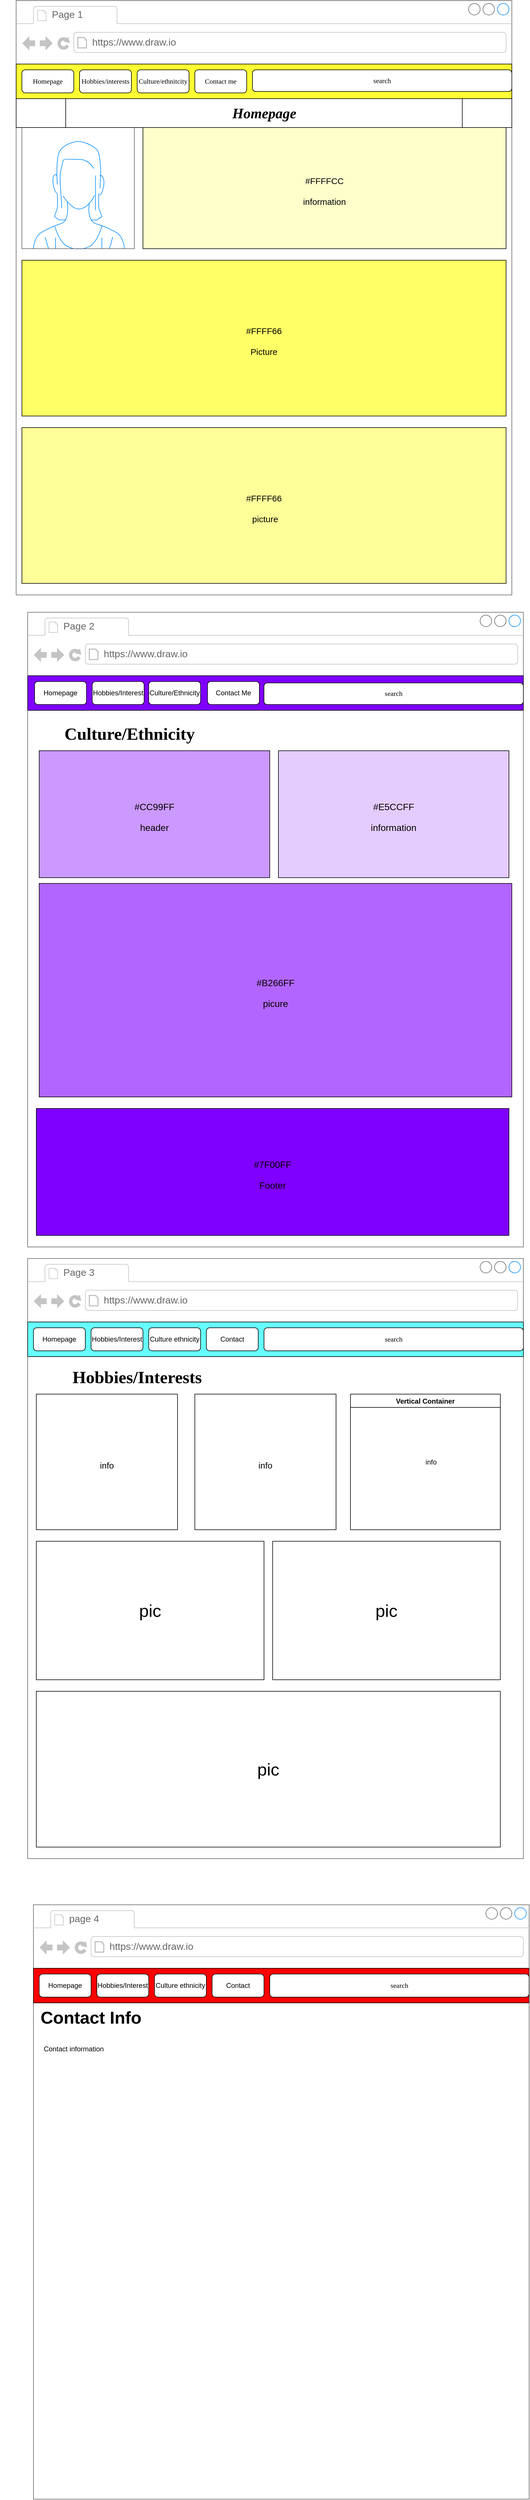 <mxfile version="14.6.11" type="github" pages="2">
  <diagram id="yuDhf0TOWfs8fFIYCiWx" name="Page-1">
    <mxGraphModel dx="2272" dy="794" grid="1" gridSize="10" guides="1" tooltips="1" connect="1" arrows="1" fold="1" page="1" pageScale="1" pageWidth="850" pageHeight="1100" math="0" shadow="0">
      <root>
        <mxCell id="0" />
        <mxCell id="1" parent="0" />
        <mxCell id="6kUc-nbutkC8Rg-sOoLc-2" value="" style="strokeWidth=1;shadow=0;dashed=0;align=center;html=1;shape=mxgraph.mockup.containers.browserWindow;rSize=0;strokeColor=#666666;strokeColor2=#008cff;strokeColor3=#c4c4c4;mainText=,;recursiveResize=0;" parent="1" vertex="1">
          <mxGeometry x="-30" y="20" width="860" height="1030" as="geometry" />
        </mxCell>
        <mxCell id="6kUc-nbutkC8Rg-sOoLc-3" value="Page 1" style="strokeWidth=1;shadow=0;dashed=0;align=center;html=1;shape=mxgraph.mockup.containers.anchor;fontSize=17;fontColor=#666666;align=left;" parent="6kUc-nbutkC8Rg-sOoLc-2" vertex="1">
          <mxGeometry x="60" y="12" width="110" height="26" as="geometry" />
        </mxCell>
        <mxCell id="6kUc-nbutkC8Rg-sOoLc-4" value="https://www.draw.io" style="strokeWidth=1;shadow=0;dashed=0;align=center;html=1;shape=mxgraph.mockup.containers.anchor;rSize=0;fontSize=17;fontColor=#666666;align=left;" parent="6kUc-nbutkC8Rg-sOoLc-2" vertex="1">
          <mxGeometry x="130" y="60" width="250" height="26" as="geometry" />
        </mxCell>
        <mxCell id="6kUc-nbutkC8Rg-sOoLc-5" value="" style="rounded=0;whiteSpace=wrap;html=1;fillColor=#FFFF33;" parent="6kUc-nbutkC8Rg-sOoLc-2" vertex="1">
          <mxGeometry y="110" width="860" height="60" as="geometry" />
        </mxCell>
        <mxCell id="6kUc-nbutkC8Rg-sOoLc-6" value="&lt;font face=&quot;Times New Roman&quot;&gt;Homepage&lt;/font&gt;" style="rounded=1;whiteSpace=wrap;html=1;" parent="6kUc-nbutkC8Rg-sOoLc-2" vertex="1">
          <mxGeometry x="10" y="120" width="90" height="40" as="geometry" />
        </mxCell>
        <mxCell id="6kUc-nbutkC8Rg-sOoLc-7" value="&lt;font face=&quot;Times New Roman&quot;&gt;Hobbies/interests&lt;/font&gt;" style="rounded=1;whiteSpace=wrap;html=1;" parent="6kUc-nbutkC8Rg-sOoLc-2" vertex="1">
          <mxGeometry x="110" y="120" width="90" height="40" as="geometry" />
        </mxCell>
        <mxCell id="6kUc-nbutkC8Rg-sOoLc-8" value="&lt;font face=&quot;Times New Roman&quot;&gt;Culture/ethnitcity&lt;/font&gt;" style="rounded=1;whiteSpace=wrap;html=1;" parent="6kUc-nbutkC8Rg-sOoLc-2" vertex="1">
          <mxGeometry x="210" y="120" width="90" height="40" as="geometry" />
        </mxCell>
        <mxCell id="6kUc-nbutkC8Rg-sOoLc-9" value="&lt;font face=&quot;Times New Roman&quot;&gt;Contact me&lt;/font&gt;" style="rounded=1;whiteSpace=wrap;html=1;" parent="6kUc-nbutkC8Rg-sOoLc-2" vertex="1">
          <mxGeometry x="310" y="120" width="90" height="40" as="geometry" />
        </mxCell>
        <mxCell id="6kUc-nbutkC8Rg-sOoLc-10" value="&lt;font face=&quot;Times New Roman&quot;&gt;search&lt;/font&gt;" style="rounded=1;whiteSpace=wrap;html=1;" parent="6kUc-nbutkC8Rg-sOoLc-2" vertex="1">
          <mxGeometry x="410" y="120" width="450" height="37.5" as="geometry" />
        </mxCell>
        <mxCell id="6kUc-nbutkC8Rg-sOoLc-12" value="" style="verticalLabelPosition=bottom;shadow=0;dashed=0;align=center;html=1;verticalAlign=top;strokeWidth=1;shape=mxgraph.mockup.containers.userFemale;strokeColor=#666666;strokeColor2=#008cff;" parent="6kUc-nbutkC8Rg-sOoLc-2" vertex="1">
          <mxGeometry x="10" y="220" width="195" height="210" as="geometry" />
        </mxCell>
        <mxCell id="6kUc-nbutkC8Rg-sOoLc-14" value="&lt;font style=&quot;font-size: 15px&quot;&gt;#FFFFCC&lt;br&gt;information&lt;/font&gt;" style="rounded=0;whiteSpace=wrap;html=1;fontSize=30;fillColor=#FFFFCC;" parent="6kUc-nbutkC8Rg-sOoLc-2" vertex="1">
          <mxGeometry x="220" y="220" width="630" height="210" as="geometry" />
        </mxCell>
        <mxCell id="6kUc-nbutkC8Rg-sOoLc-16" value="&lt;font style=&quot;font-size: 15px&quot;&gt;#FFFF66&lt;br&gt;&lt;/font&gt;&lt;font style=&quot;font-size: 15px&quot;&gt;Picture&lt;/font&gt;" style="rounded=0;whiteSpace=wrap;html=1;fontSize=30;fillColor=#FFFF66;" parent="6kUc-nbutkC8Rg-sOoLc-2" vertex="1">
          <mxGeometry x="10" y="450" width="840" height="270" as="geometry" />
        </mxCell>
        <mxCell id="6kUc-nbutkC8Rg-sOoLc-15" value="&lt;font style=&quot;font-size: 15px&quot;&gt;#FFFF66&lt;br&gt;&amp;nbsp;picture&lt;/font&gt;" style="rounded=0;whiteSpace=wrap;html=1;fontSize=30;fillColor=#FFFF99;" parent="6kUc-nbutkC8Rg-sOoLc-2" vertex="1">
          <mxGeometry x="10" y="740" width="840" height="270" as="geometry" />
        </mxCell>
        <mxCell id="1_Nw49JVUMyWTImv5nWf-1" value="" style="shape=process;whiteSpace=wrap;html=1;backgroundOutline=1;fontSize=25;" parent="6kUc-nbutkC8Rg-sOoLc-2" vertex="1">
          <mxGeometry y="170" width="860" height="50" as="geometry" />
        </mxCell>
        <mxCell id="6kUc-nbutkC8Rg-sOoLc-13" value="&lt;font face=&quot;Lucida Console&quot; style=&quot;font-size: 25px;&quot;&gt;Homepage&lt;/font&gt;" style="text;html=1;strokeColor=none;fillColor=none;align=center;verticalAlign=middle;whiteSpace=wrap;rounded=0;fontSize=25;fontStyle=3" parent="6kUc-nbutkC8Rg-sOoLc-2" vertex="1">
          <mxGeometry x="337.5" y="165" width="185" height="60" as="geometry" />
        </mxCell>
        <mxCell id="6kUc-nbutkC8Rg-sOoLc-18" value="" style="strokeWidth=1;shadow=0;dashed=0;align=center;html=1;shape=mxgraph.mockup.containers.browserWindow;rSize=0;strokeColor=#666666;strokeColor2=#008cff;strokeColor3=#c4c4c4;mainText=,;recursiveResize=0;fontSize=30;" parent="1" vertex="1">
          <mxGeometry x="-10" y="1080" width="860" height="1100" as="geometry" />
        </mxCell>
        <mxCell id="6kUc-nbutkC8Rg-sOoLc-19" value="Page 2" style="strokeWidth=1;shadow=0;dashed=0;align=center;html=1;shape=mxgraph.mockup.containers.anchor;fontSize=17;fontColor=#666666;align=left;" parent="6kUc-nbutkC8Rg-sOoLc-18" vertex="1">
          <mxGeometry x="60" y="12" width="110" height="26" as="geometry" />
        </mxCell>
        <mxCell id="6kUc-nbutkC8Rg-sOoLc-20" value="https://www.draw.io" style="strokeWidth=1;shadow=0;dashed=0;align=center;html=1;shape=mxgraph.mockup.containers.anchor;rSize=0;fontSize=17;fontColor=#666666;align=left;" parent="6kUc-nbutkC8Rg-sOoLc-18" vertex="1">
          <mxGeometry x="130" y="60" width="250" height="26" as="geometry" />
        </mxCell>
        <mxCell id="6kUc-nbutkC8Rg-sOoLc-23" value="" style="rounded=0;whiteSpace=wrap;html=1;fontSize=30;fontColor=#FF0000;fillColor=#7F00FF;" parent="6kUc-nbutkC8Rg-sOoLc-18" vertex="1">
          <mxGeometry y="110" width="860" height="60" as="geometry" />
        </mxCell>
        <mxCell id="6kUc-nbutkC8Rg-sOoLc-24" value="Homepage" style="rounded=1;whiteSpace=wrap;html=1;" parent="6kUc-nbutkC8Rg-sOoLc-18" vertex="1">
          <mxGeometry x="12" y="120" width="90" height="40" as="geometry" />
        </mxCell>
        <mxCell id="6kUc-nbutkC8Rg-sOoLc-30" value="Hobbies/Interest" style="rounded=1;whiteSpace=wrap;html=1;" parent="6kUc-nbutkC8Rg-sOoLc-18" vertex="1">
          <mxGeometry x="112" y="120" width="90" height="40" as="geometry" />
        </mxCell>
        <mxCell id="6kUc-nbutkC8Rg-sOoLc-31" value="Culture/Ethnicity" style="rounded=1;whiteSpace=wrap;html=1;" parent="6kUc-nbutkC8Rg-sOoLc-18" vertex="1">
          <mxGeometry x="210" y="120" width="90" height="40" as="geometry" />
        </mxCell>
        <mxCell id="6kUc-nbutkC8Rg-sOoLc-32" value="Contact Me" style="rounded=1;whiteSpace=wrap;html=1;" parent="6kUc-nbutkC8Rg-sOoLc-18" vertex="1">
          <mxGeometry x="312" y="120" width="90" height="40" as="geometry" />
        </mxCell>
        <mxCell id="6kUc-nbutkC8Rg-sOoLc-33" value="&lt;font face=&quot;Times New Roman&quot;&gt;search&lt;/font&gt;" style="rounded=1;whiteSpace=wrap;html=1;" parent="6kUc-nbutkC8Rg-sOoLc-18" vertex="1">
          <mxGeometry x="410" y="122.5" width="450" height="37.5" as="geometry" />
        </mxCell>
        <mxCell id="6kUc-nbutkC8Rg-sOoLc-35" value="&lt;b&gt;&lt;font face=&quot;Lucida Console&quot;&gt;Culture/Ethnicity&lt;/font&gt;&lt;/b&gt;" style="text;html=1;strokeColor=none;fillColor=none;align=center;verticalAlign=middle;whiteSpace=wrap;rounded=0;fontSize=30;" parent="6kUc-nbutkC8Rg-sOoLc-18" vertex="1">
          <mxGeometry x="-48" y="160" width="450" height="100" as="geometry" />
        </mxCell>
        <mxCell id="6kUc-nbutkC8Rg-sOoLc-36" value="&lt;font style=&quot;font-size: 16px&quot;&gt;#CC99FF&lt;br&gt;header&lt;/font&gt;" style="rounded=0;whiteSpace=wrap;html=1;fontSize=30;fillColor=#CC99FF;" parent="6kUc-nbutkC8Rg-sOoLc-18" vertex="1">
          <mxGeometry x="20" y="240" width="400" height="220" as="geometry" />
        </mxCell>
        <mxCell id="6kUc-nbutkC8Rg-sOoLc-37" value="&lt;font style=&quot;font-size: 16px&quot;&gt;#E5CCFF&lt;br&gt;information&lt;/font&gt;" style="rounded=0;whiteSpace=wrap;html=1;fontSize=30;fillColor=#E5CCFF;" parent="6kUc-nbutkC8Rg-sOoLc-18" vertex="1">
          <mxGeometry x="435" y="240" width="400" height="220" as="geometry" />
        </mxCell>
        <mxCell id="6kUc-nbutkC8Rg-sOoLc-38" value="&lt;font style=&quot;font-size: 16px&quot;&gt;#B266FF&lt;br&gt;picure&lt;br&gt;&lt;/font&gt;" style="rounded=0;whiteSpace=wrap;html=1;fontSize=30;fillColor=#B266FF;" parent="6kUc-nbutkC8Rg-sOoLc-18" vertex="1">
          <mxGeometry x="20" y="470" width="820" height="370" as="geometry" />
        </mxCell>
        <mxCell id="6kUc-nbutkC8Rg-sOoLc-39" value="&lt;font style=&quot;font-size: 16px&quot;&gt;#7F00FF&lt;br&gt;Footer&lt;br&gt;&lt;/font&gt;" style="rounded=0;whiteSpace=wrap;html=1;fontSize=30;fillColor=#7F00FF;" parent="6kUc-nbutkC8Rg-sOoLc-18" vertex="1">
          <mxGeometry x="15" y="860" width="820" height="220" as="geometry" />
        </mxCell>
        <mxCell id="1_Nw49JVUMyWTImv5nWf-3" value="" style="shape=image;html=1;verticalAlign=top;verticalLabelPosition=bottom;labelBackgroundColor=#ffffff;imageAspect=0;aspect=fixed;image=https://cdn1.iconfinder.com/data/icons/ensign-11/512/258_Ensign_Flag_Nation_tonga-128.png;fontSize=25;" parent="6kUc-nbutkC8Rg-sOoLc-18" vertex="1">
          <mxGeometry x="735" y="160" width="100" height="100" as="geometry" />
        </mxCell>
        <mxCell id="1_Nw49JVUMyWTImv5nWf-7" value="" style="shape=image;html=1;verticalAlign=top;verticalLabelPosition=bottom;labelBackgroundColor=#ffffff;imageAspect=0;aspect=fixed;image=https://cdn2.iconfinder.com/data/icons/flags_gosquared/64/South-Africa.png;fontSize=25;" parent="6kUc-nbutkC8Rg-sOoLc-18" vertex="1">
          <mxGeometry x="630" y="165" width="90" height="90" as="geometry" />
        </mxCell>
        <mxCell id="_le38-5Dojq-kRgqYlVq-1" value="" style="strokeWidth=1;shadow=0;dashed=0;align=center;html=1;shape=mxgraph.mockup.containers.browserWindow;rSize=0;strokeColor=#666666;strokeColor2=#008cff;strokeColor3=#c4c4c4;mainText=,;recursiveResize=0;" parent="1" vertex="1">
          <mxGeometry y="3320" width="860" height="1030" as="geometry" />
        </mxCell>
        <mxCell id="_le38-5Dojq-kRgqYlVq-2" value="page 4&lt;br&gt;" style="strokeWidth=1;shadow=0;dashed=0;align=center;html=1;shape=mxgraph.mockup.containers.anchor;fontSize=17;fontColor=#666666;align=left;" parent="_le38-5Dojq-kRgqYlVq-1" vertex="1">
          <mxGeometry x="60" y="12" width="110" height="26" as="geometry" />
        </mxCell>
        <mxCell id="_le38-5Dojq-kRgqYlVq-3" value="https://www.draw.io" style="strokeWidth=1;shadow=0;dashed=0;align=center;html=1;shape=mxgraph.mockup.containers.anchor;rSize=0;fontSize=17;fontColor=#666666;align=left;" parent="_le38-5Dojq-kRgqYlVq-1" vertex="1">
          <mxGeometry x="130" y="60" width="250" height="26" as="geometry" />
        </mxCell>
        <mxCell id="_le38-5Dojq-kRgqYlVq-5" value="" style="rounded=0;whiteSpace=wrap;html=1;fillColor=#FF0000;" parent="_le38-5Dojq-kRgqYlVq-1" vertex="1">
          <mxGeometry y="110" width="860" height="60" as="geometry" />
        </mxCell>
        <mxCell id="_le38-5Dojq-kRgqYlVq-6" value="Homepage" style="rounded=1;whiteSpace=wrap;html=1;" parent="_le38-5Dojq-kRgqYlVq-1" vertex="1">
          <mxGeometry x="10" y="120" width="90" height="40" as="geometry" />
        </mxCell>
        <mxCell id="_le38-5Dojq-kRgqYlVq-7" value="Hobbies/Interest" style="rounded=1;whiteSpace=wrap;html=1;" parent="_le38-5Dojq-kRgqYlVq-1" vertex="1">
          <mxGeometry x="110" y="120" width="90" height="40" as="geometry" />
        </mxCell>
        <mxCell id="_le38-5Dojq-kRgqYlVq-8" value="Culture ethnicity" style="rounded=1;whiteSpace=wrap;html=1;" parent="_le38-5Dojq-kRgqYlVq-1" vertex="1">
          <mxGeometry x="210" y="120" width="90" height="40" as="geometry" />
        </mxCell>
        <mxCell id="_le38-5Dojq-kRgqYlVq-9" value="Contact" style="rounded=1;whiteSpace=wrap;html=1;arcSize=15;" parent="_le38-5Dojq-kRgqYlVq-1" vertex="1">
          <mxGeometry x="310" y="120" width="90" height="40" as="geometry" />
        </mxCell>
        <mxCell id="_le38-5Dojq-kRgqYlVq-10" value="&lt;font face=&quot;Times New Roman&quot;&gt;search&lt;/font&gt;" style="rounded=1;whiteSpace=wrap;html=1;" parent="_le38-5Dojq-kRgqYlVq-1" vertex="1">
          <mxGeometry x="410" y="120" width="450" height="40" as="geometry" />
        </mxCell>
        <mxCell id="_le38-5Dojq-kRgqYlVq-11" value="&lt;font style=&quot;font-size: 30px&quot;&gt;&lt;b&gt;Contact Info&lt;/b&gt;&lt;/font&gt;" style="text;html=1;strokeColor=none;fillColor=none;align=center;verticalAlign=middle;whiteSpace=wrap;rounded=0;" parent="_le38-5Dojq-kRgqYlVq-1" vertex="1">
          <mxGeometry x="-35" y="150" width="270" height="90" as="geometry" />
        </mxCell>
        <mxCell id="_le38-5Dojq-kRgqYlVq-13" value="Contact information" style="text;html=1;strokeColor=none;fillColor=none;align=center;verticalAlign=middle;whiteSpace=wrap;rounded=0;" parent="_le38-5Dojq-kRgqYlVq-1" vertex="1">
          <mxGeometry x="-30" y="240" width="200" height="20" as="geometry" />
        </mxCell>
        <mxCell id="6kUc-nbutkC8Rg-sOoLc-40" value="" style="strokeWidth=1;shadow=0;dashed=0;align=center;html=1;shape=mxgraph.mockup.containers.browserWindow;rSize=0;strokeColor=#666666;strokeColor2=#008cff;strokeColor3=#c4c4c4;mainText=,;recursiveResize=0;fontSize=30;fontColor=#FF0000;fillColor=#FFFFFF;" parent="1" vertex="1">
          <mxGeometry x="-10" y="2200" width="860" height="1040" as="geometry" />
        </mxCell>
        <mxCell id="6kUc-nbutkC8Rg-sOoLc-41" value="Page 3" style="strokeWidth=1;shadow=0;dashed=0;align=center;html=1;shape=mxgraph.mockup.containers.anchor;fontSize=17;fontColor=#666666;align=left;" parent="6kUc-nbutkC8Rg-sOoLc-40" vertex="1">
          <mxGeometry x="60" y="12" width="110" height="26" as="geometry" />
        </mxCell>
        <mxCell id="6kUc-nbutkC8Rg-sOoLc-42" value="https://www.draw.io" style="strokeWidth=1;shadow=0;dashed=0;align=center;html=1;shape=mxgraph.mockup.containers.anchor;rSize=0;fontSize=17;fontColor=#666666;align=left;" parent="6kUc-nbutkC8Rg-sOoLc-40" vertex="1">
          <mxGeometry x="130" y="60" width="250" height="26" as="geometry" />
        </mxCell>
        <mxCell id="6kUc-nbutkC8Rg-sOoLc-43" value="" style="rounded=0;whiteSpace=wrap;html=1;fillColor=#66FFFF;" parent="6kUc-nbutkC8Rg-sOoLc-40" vertex="1">
          <mxGeometry y="110" width="860" height="60" as="geometry" />
        </mxCell>
        <mxCell id="6kUc-nbutkC8Rg-sOoLc-44" value="Homepage" style="rounded=1;whiteSpace=wrap;html=1;" parent="6kUc-nbutkC8Rg-sOoLc-40" vertex="1">
          <mxGeometry x="10" y="120" width="90" height="40" as="geometry" />
        </mxCell>
        <mxCell id="6kUc-nbutkC8Rg-sOoLc-47" value="Hobbies/Interest" style="rounded=1;whiteSpace=wrap;html=1;" parent="6kUc-nbutkC8Rg-sOoLc-40" vertex="1">
          <mxGeometry x="110" y="120" width="90" height="40" as="geometry" />
        </mxCell>
        <mxCell id="6kUc-nbutkC8Rg-sOoLc-46" value="Culture ethnicity" style="rounded=1;whiteSpace=wrap;html=1;" parent="6kUc-nbutkC8Rg-sOoLc-40" vertex="1">
          <mxGeometry x="210" y="120" width="90" height="40" as="geometry" />
        </mxCell>
        <mxCell id="6kUc-nbutkC8Rg-sOoLc-45" value="Contact" style="rounded=1;whiteSpace=wrap;html=1;arcSize=15;" parent="6kUc-nbutkC8Rg-sOoLc-40" vertex="1">
          <mxGeometry x="310" y="120" width="90" height="40" as="geometry" />
        </mxCell>
        <mxCell id="6kUc-nbutkC8Rg-sOoLc-48" value="&lt;font face=&quot;Times New Roman&quot;&gt;search&lt;/font&gt;" style="rounded=1;whiteSpace=wrap;html=1;" parent="6kUc-nbutkC8Rg-sOoLc-40" vertex="1">
          <mxGeometry x="410" y="120" width="450" height="40" as="geometry" />
        </mxCell>
        <mxCell id="6kUc-nbutkC8Rg-sOoLc-49" value="&lt;b&gt;&lt;font face=&quot;Lucida Console&quot;&gt;Hobbies/Interests&lt;/font&gt;&lt;/b&gt;" style="text;html=1;strokeColor=none;fillColor=none;align=center;verticalAlign=middle;whiteSpace=wrap;rounded=0;fontSize=30;" parent="6kUc-nbutkC8Rg-sOoLc-40" vertex="1">
          <mxGeometry x="25" y="195" width="330" height="20" as="geometry" />
        </mxCell>
        <mxCell id="6kUc-nbutkC8Rg-sOoLc-50" value="&lt;font style=&quot;font-size: 15px&quot;&gt;info&lt;/font&gt;" style="rounded=0;whiteSpace=wrap;html=1;fontSize=30;fontColor=#000000;fillColor=#FFFFFF;" parent="6kUc-nbutkC8Rg-sOoLc-40" vertex="1">
          <mxGeometry x="15" y="235" width="245" height="235" as="geometry" />
        </mxCell>
        <mxCell id="6kUc-nbutkC8Rg-sOoLc-123" value="pic" style="rounded=0;whiteSpace=wrap;html=1;fontSize=30;fontColor=#000000;fillColor=#FFFFFF;" parent="6kUc-nbutkC8Rg-sOoLc-40" vertex="1">
          <mxGeometry x="15" y="490" width="395" height="240" as="geometry" />
        </mxCell>
        <mxCell id="6kUc-nbutkC8Rg-sOoLc-124" value="pic" style="rounded=0;whiteSpace=wrap;html=1;fontSize=30;fontColor=#000000;fillColor=#FFFFFF;" parent="6kUc-nbutkC8Rg-sOoLc-40" vertex="1">
          <mxGeometry x="425" y="490" width="395" height="240" as="geometry" />
        </mxCell>
        <mxCell id="6kUc-nbutkC8Rg-sOoLc-125" value="pic" style="rounded=0;whiteSpace=wrap;html=1;fontSize=30;fontColor=#000000;fillColor=#FFFFFF;" parent="6kUc-nbutkC8Rg-sOoLc-40" vertex="1">
          <mxGeometry x="15" y="750" width="805" height="270" as="geometry" />
        </mxCell>
        <mxCell id="YJK-4N_REjmb29HESb3k-7" value="Vertical Container" style="swimlane;" parent="6kUc-nbutkC8Rg-sOoLc-40" vertex="1">
          <mxGeometry x="560" y="235" width="260" height="235" as="geometry" />
        </mxCell>
        <mxCell id="QHquJYZfWlVVxyJkf3ba-2" value="info" style="text;html=1;strokeColor=none;fillColor=none;align=center;verticalAlign=middle;whiteSpace=wrap;rounded=0;" vertex="1" parent="YJK-4N_REjmb29HESb3k-7">
          <mxGeometry x="120" y="107.5" width="40" height="20" as="geometry" />
        </mxCell>
        <mxCell id="6kUc-nbutkC8Rg-sOoLc-51" value="&lt;font style=&quot;font-size: 15px&quot;&gt;info&lt;/font&gt;" style="rounded=0;whiteSpace=wrap;html=1;fontSize=30;fontColor=#000000;fillColor=#FFFFFF;" parent="6kUc-nbutkC8Rg-sOoLc-40" vertex="1">
          <mxGeometry x="290" y="235" width="245" height="235" as="geometry" />
        </mxCell>
      </root>
    </mxGraphModel>
  </diagram>
  <diagram id="WG1sgyuTBdxgPToWTgC_" name="Page-2">
    <mxGraphModel dx="1422" dy="794" grid="1" gridSize="10" guides="1" tooltips="1" connect="1" arrows="1" fold="1" page="1" pageScale="1" pageWidth="850" pageHeight="1100" math="0" shadow="0">
      <root>
        <mxCell id="ZQNlqB5fMEbmGyn2NB9K-0" />
        <mxCell id="ZQNlqB5fMEbmGyn2NB9K-1" parent="ZQNlqB5fMEbmGyn2NB9K-0" />
      </root>
    </mxGraphModel>
  </diagram>
</mxfile>
